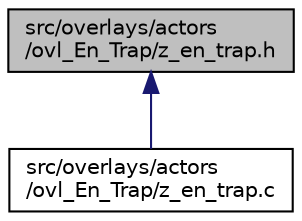 digraph "src/overlays/actors/ovl_En_Trap/z_en_trap.h"
{
 // LATEX_PDF_SIZE
  edge [fontname="Helvetica",fontsize="10",labelfontname="Helvetica",labelfontsize="10"];
  node [fontname="Helvetica",fontsize="10",shape=record];
  Node1 [label="src/overlays/actors\l/ovl_En_Trap/z_en_trap.h",height=0.2,width=0.4,color="black", fillcolor="grey75", style="filled", fontcolor="black",tooltip=" "];
  Node1 -> Node2 [dir="back",color="midnightblue",fontsize="10",style="solid",fontname="Helvetica"];
  Node2 [label="src/overlays/actors\l/ovl_En_Trap/z_en_trap.c",height=0.2,width=0.4,color="black", fillcolor="white", style="filled",URL="$d2/d22/z__en__trap_8c.html",tooltip=" "];
}
